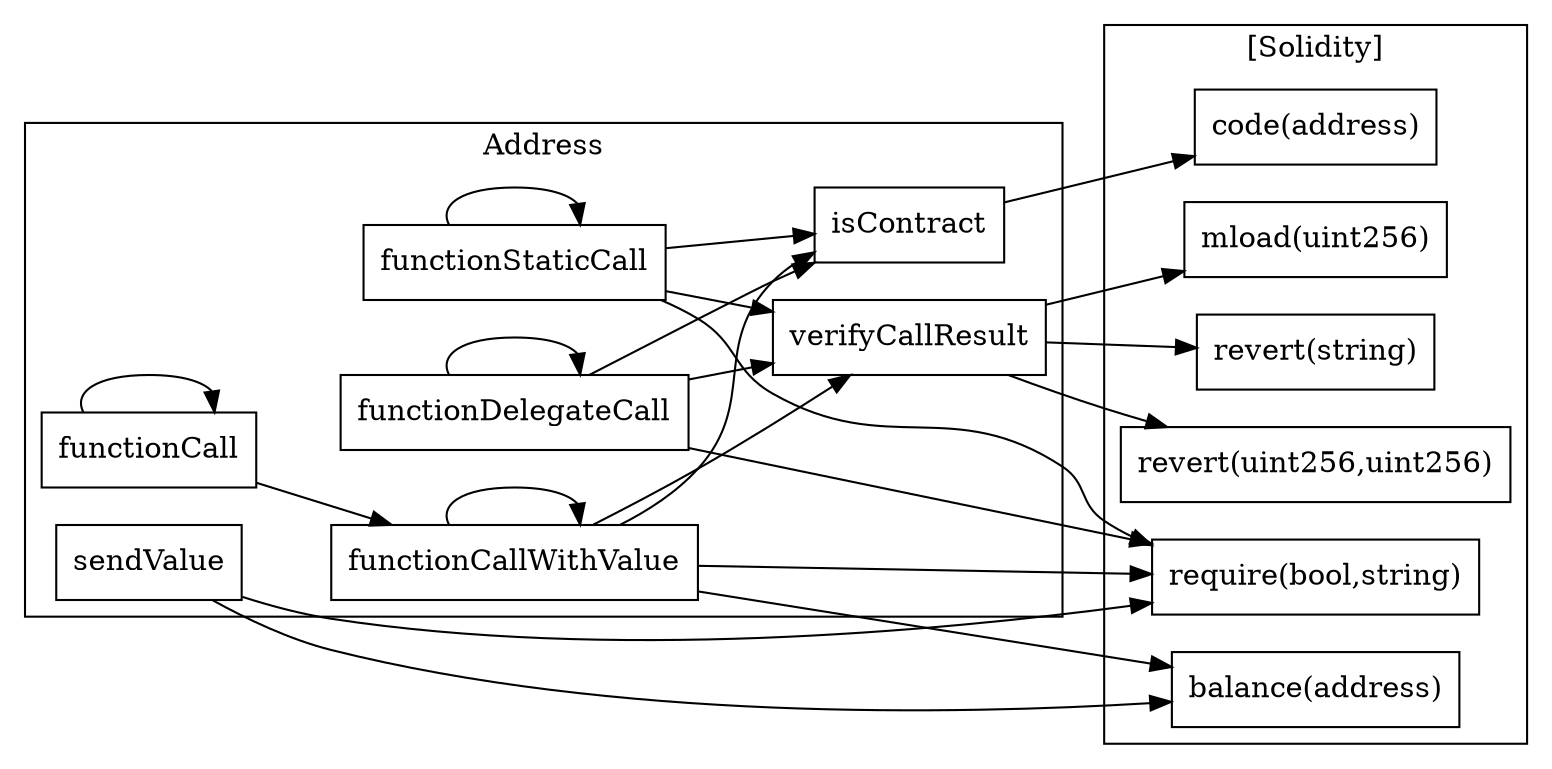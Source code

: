 strict digraph {
rankdir="LR"
node [shape=box]
subgraph cluster_859_Address {
label = "Address"
"859_sendValue" [label="sendValue"]
"859_verifyCallResult" [label="verifyCallResult"]
"859_functionStaticCall" [label="functionStaticCall"]
"859_functionDelegateCall" [label="functionDelegateCall"]
"859_functionCallWithValue" [label="functionCallWithValue"]
"859_isContract" [label="isContract"]
"859_functionCall" [label="functionCall"]
"859_functionStaticCall" -> "859_isContract"
"859_functionStaticCall" -> "859_functionStaticCall"
"859_functionDelegateCall" -> "859_verifyCallResult"
"859_functionDelegateCall" -> "859_functionDelegateCall"
"859_functionCall" -> "859_functionCall"
"859_functionCall" -> "859_functionCallWithValue"
"859_functionStaticCall" -> "859_verifyCallResult"
"859_functionCallWithValue" -> "859_isContract"
"859_functionDelegateCall" -> "859_isContract"
"859_functionCallWithValue" -> "859_functionCallWithValue"
"859_functionCallWithValue" -> "859_verifyCallResult"
}subgraph cluster_solidity {
label = "[Solidity]"
"require(bool,string)" 
"revert(uint256,uint256)" 
"balance(address)" 
"mload(uint256)" 
"code(address)" 
"revert(string)" 
"859_sendValue" -> "require(bool,string)"
"859_verifyCallResult" -> "revert(string)"
"859_verifyCallResult" -> "revert(uint256,uint256)"
"859_functionCallWithValue" -> "balance(address)"
"859_functionStaticCall" -> "require(bool,string)"
"859_isContract" -> "code(address)"
"859_verifyCallResult" -> "mload(uint256)"
"859_functionDelegateCall" -> "require(bool,string)"
"859_sendValue" -> "balance(address)"
"859_functionCallWithValue" -> "require(bool,string)"
}
}